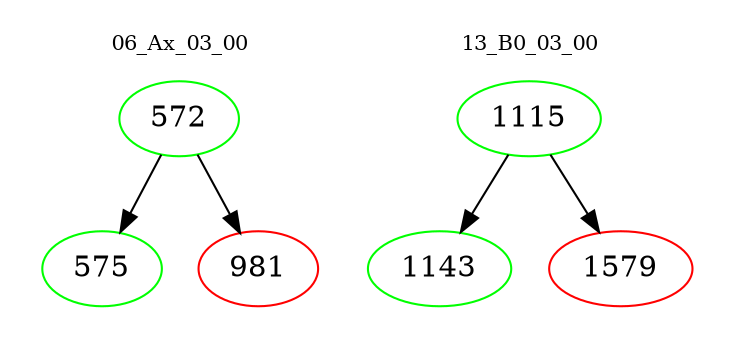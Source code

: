 digraph{
subgraph cluster_0 {
color = white
label = "06_Ax_03_00";
fontsize=10;
T0_572 [label="572", color="green"]
T0_572 -> T0_575 [color="black"]
T0_575 [label="575", color="green"]
T0_572 -> T0_981 [color="black"]
T0_981 [label="981", color="red"]
}
subgraph cluster_1 {
color = white
label = "13_B0_03_00";
fontsize=10;
T1_1115 [label="1115", color="green"]
T1_1115 -> T1_1143 [color="black"]
T1_1143 [label="1143", color="green"]
T1_1115 -> T1_1579 [color="black"]
T1_1579 [label="1579", color="red"]
}
}
